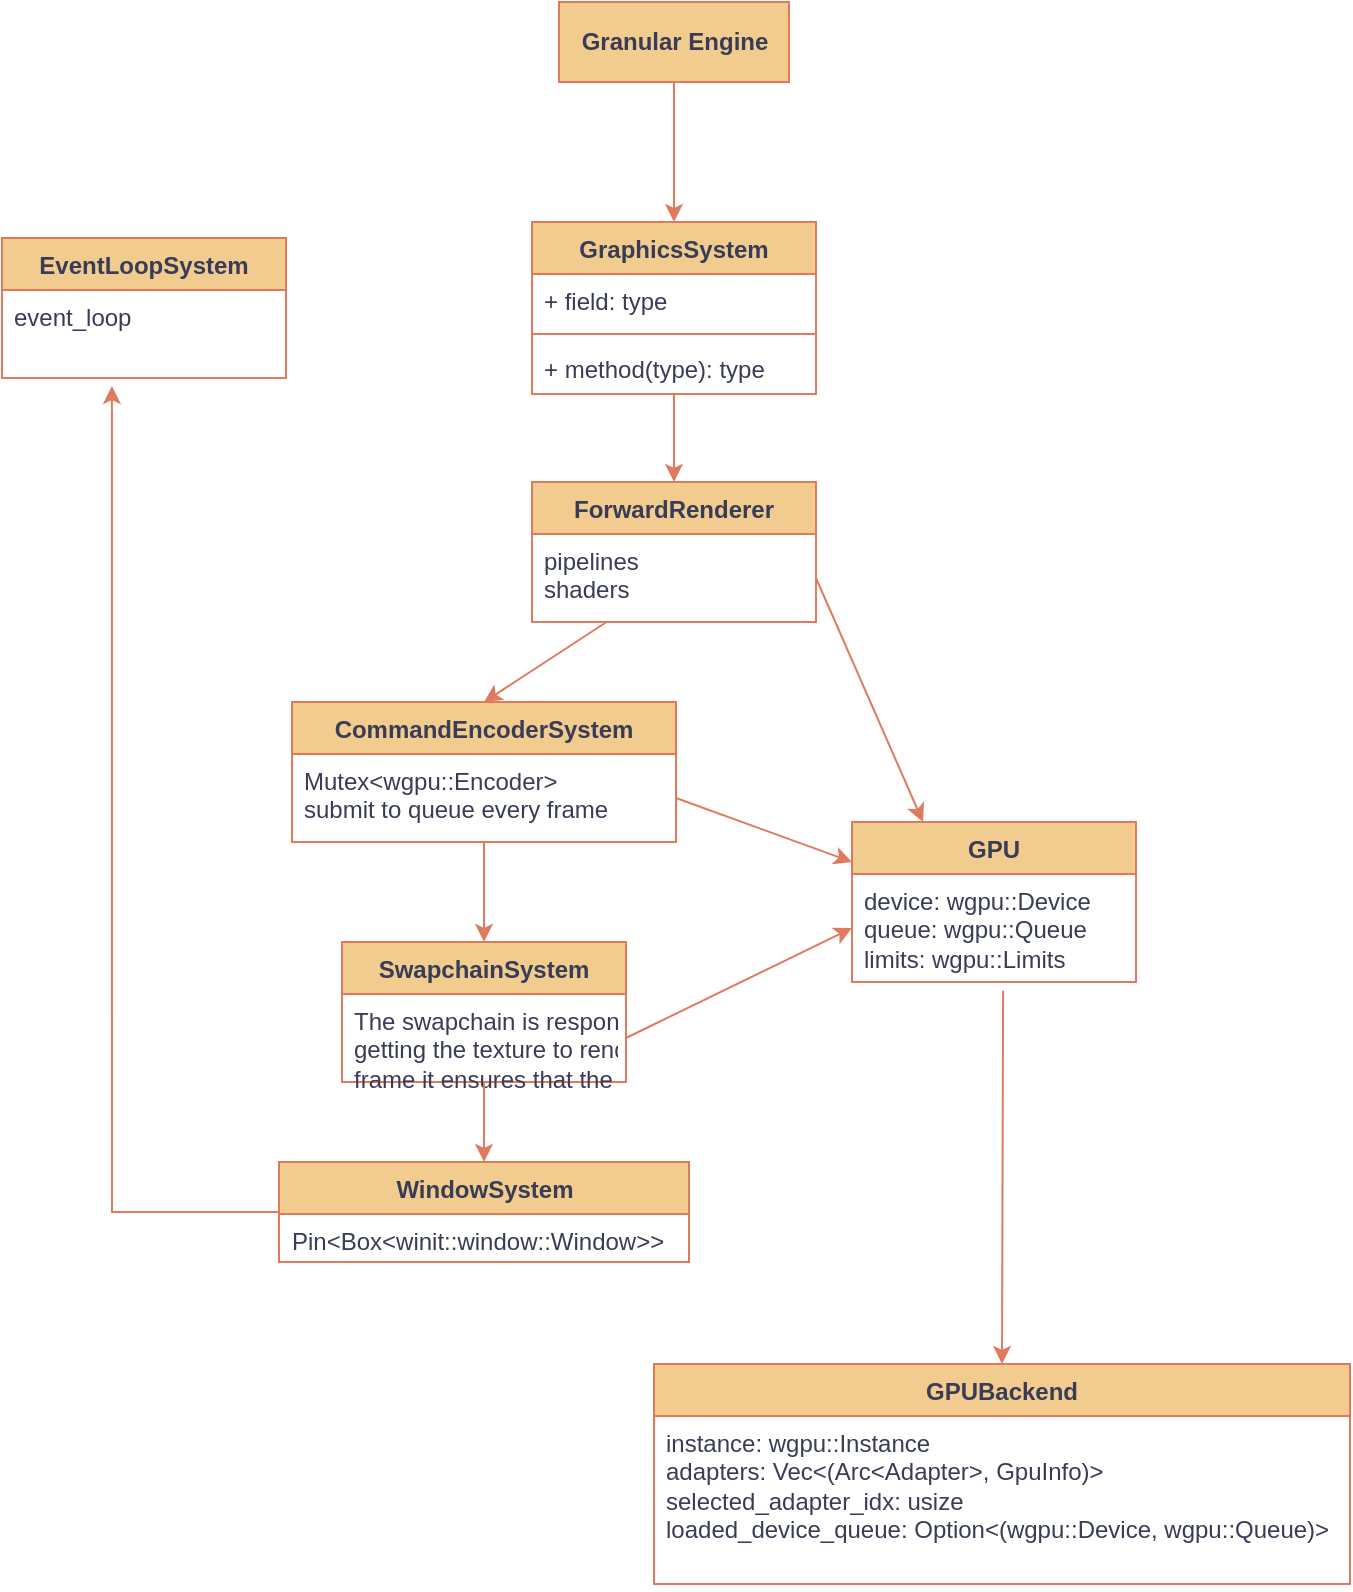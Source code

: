 <mxfile version="22.1.16" type="device">
  <diagram name="Page-1" id="scdSR_qpInPiDmvMLT0b">
    <mxGraphModel dx="642" dy="508" grid="1" gridSize="10" guides="1" tooltips="1" connect="1" arrows="1" fold="1" page="1" pageScale="1" pageWidth="1654" pageHeight="1169" math="0" shadow="0">
      <root>
        <mxCell id="0" />
        <mxCell id="1" parent="0" />
        <mxCell id="m9rEDR59P1G20uh2cMed-1" value="Granular Engine" style="html=1;whiteSpace=wrap;fontStyle=1;labelBackgroundColor=none;fillColor=#F2CC8F;strokeColor=#E07A5F;fontColor=#393C56;" parent="1" vertex="1">
          <mxGeometry x="853.5" y="30" width="115" height="40" as="geometry" />
        </mxCell>
        <mxCell id="m9rEDR59P1G20uh2cMed-6" value="GraphicsSystem" style="swimlane;fontStyle=1;align=center;verticalAlign=top;childLayout=stackLayout;horizontal=1;startSize=26;horizontalStack=0;resizeParent=1;resizeParentMax=0;resizeLast=0;collapsible=1;marginBottom=0;whiteSpace=wrap;html=1;labelBackgroundColor=none;fillColor=#F2CC8F;strokeColor=#E07A5F;fontColor=#393C56;" parent="1" vertex="1">
          <mxGeometry x="840" y="140" width="142" height="86" as="geometry" />
        </mxCell>
        <mxCell id="m9rEDR59P1G20uh2cMed-7" value="+ field: type" style="text;strokeColor=none;fillColor=none;align=left;verticalAlign=top;spacingLeft=4;spacingRight=4;overflow=hidden;rotatable=0;points=[[0,0.5],[1,0.5]];portConstraint=eastwest;whiteSpace=wrap;html=1;labelBackgroundColor=none;fontColor=#393C56;" parent="m9rEDR59P1G20uh2cMed-6" vertex="1">
          <mxGeometry y="26" width="142" height="26" as="geometry" />
        </mxCell>
        <mxCell id="m9rEDR59P1G20uh2cMed-8" value="" style="line;strokeWidth=1;fillColor=none;align=left;verticalAlign=middle;spacingTop=-1;spacingLeft=3;spacingRight=3;rotatable=0;labelPosition=right;points=[];portConstraint=eastwest;strokeColor=#E07A5F;labelBackgroundColor=none;fontColor=#393C56;" parent="m9rEDR59P1G20uh2cMed-6" vertex="1">
          <mxGeometry y="52" width="142" height="8" as="geometry" />
        </mxCell>
        <mxCell id="m9rEDR59P1G20uh2cMed-9" value="+ method(type): type" style="text;strokeColor=none;fillColor=none;align=left;verticalAlign=top;spacingLeft=4;spacingRight=4;overflow=hidden;rotatable=0;points=[[0,0.5],[1,0.5]];portConstraint=eastwest;whiteSpace=wrap;html=1;labelBackgroundColor=none;fontColor=#393C56;" parent="m9rEDR59P1G20uh2cMed-6" vertex="1">
          <mxGeometry y="60" width="142" height="26" as="geometry" />
        </mxCell>
        <mxCell id="m9rEDR59P1G20uh2cMed-10" value="GPU" style="swimlane;fontStyle=1;align=center;verticalAlign=top;childLayout=stackLayout;horizontal=1;startSize=26;horizontalStack=0;resizeParent=1;resizeParentMax=0;resizeLast=0;collapsible=1;marginBottom=0;whiteSpace=wrap;html=1;labelBackgroundColor=none;fillColor=#F2CC8F;strokeColor=#E07A5F;fontColor=#393C56;" parent="1" vertex="1">
          <mxGeometry x="1000" y="440" width="142" height="80" as="geometry" />
        </mxCell>
        <mxCell id="m9rEDR59P1G20uh2cMed-11" value="device: wgpu::Device&lt;br&gt;queue: wgpu::Queue&lt;br&gt;limits: wgpu::Limits" style="text;strokeColor=none;fillColor=none;align=left;verticalAlign=top;spacingLeft=4;spacingRight=4;overflow=hidden;rotatable=0;points=[[0,0.5],[1,0.5]];portConstraint=eastwest;whiteSpace=wrap;html=1;labelBackgroundColor=none;fontColor=#393C56;" parent="m9rEDR59P1G20uh2cMed-10" vertex="1">
          <mxGeometry y="26" width="142" height="54" as="geometry" />
        </mxCell>
        <mxCell id="m9rEDR59P1G20uh2cMed-14" value="WindowSystem" style="swimlane;fontStyle=1;align=center;verticalAlign=top;childLayout=stackLayout;horizontal=1;startSize=26;horizontalStack=0;resizeParent=1;resizeParentMax=0;resizeLast=0;collapsible=1;marginBottom=0;whiteSpace=wrap;html=1;labelBackgroundColor=none;fillColor=#F2CC8F;strokeColor=#E07A5F;fontColor=#393C56;" parent="1" vertex="1">
          <mxGeometry x="713.5" y="610" width="205" height="50" as="geometry" />
        </mxCell>
        <mxCell id="m9rEDR59P1G20uh2cMed-15" value="Pin&amp;lt;Box&amp;lt;winit::window::Window&amp;gt;&amp;gt;" style="text;strokeColor=none;fillColor=none;align=left;verticalAlign=top;spacingLeft=4;spacingRight=4;overflow=hidden;rotatable=0;points=[[0,0.5],[1,0.5]];portConstraint=eastwest;whiteSpace=wrap;html=1;labelBackgroundColor=none;fontColor=#393C56;" parent="m9rEDR59P1G20uh2cMed-14" vertex="1">
          <mxGeometry y="26" width="205" height="24" as="geometry" />
        </mxCell>
        <mxCell id="m9rEDR59P1G20uh2cMed-16" value="SwapchainSystem" style="swimlane;fontStyle=1;align=center;verticalAlign=top;childLayout=stackLayout;horizontal=1;startSize=26;horizontalStack=0;resizeParent=1;resizeParentMax=0;resizeLast=0;collapsible=1;marginBottom=0;whiteSpace=wrap;html=1;labelBackgroundColor=none;fillColor=#F2CC8F;strokeColor=#E07A5F;fontColor=#393C56;" parent="1" vertex="1">
          <mxGeometry x="745" y="500" width="142" height="70" as="geometry" />
        </mxCell>
        <mxCell id="m9rEDR59P1G20uh2cMed-17" value="&lt;div&gt;The swapchain is responsible for getting the texture to render. Each frame it ensures that the surface resolution matches the window and calls wgpu::Swapchain::get_next_texture. Then at the end of the frame it calls SurfaceTexture::present on it&lt;/div&gt;&lt;div&gt;&lt;br&gt;&lt;/div&gt;" style="text;strokeColor=none;fillColor=none;align=left;verticalAlign=top;spacingLeft=4;spacingRight=4;overflow=hidden;rotatable=0;points=[[0,0.5],[1,0.5]];portConstraint=eastwest;whiteSpace=wrap;html=1;labelBackgroundColor=none;fontColor=#393C56;" parent="m9rEDR59P1G20uh2cMed-16" vertex="1">
          <mxGeometry y="26" width="142" height="44" as="geometry" />
        </mxCell>
        <mxCell id="m9rEDR59P1G20uh2cMed-18" value="CommandEncoderSystem" style="swimlane;fontStyle=1;align=center;verticalAlign=top;childLayout=stackLayout;horizontal=1;startSize=26;horizontalStack=0;resizeParent=1;resizeParentMax=0;resizeLast=0;collapsible=1;marginBottom=0;whiteSpace=wrap;html=1;labelBackgroundColor=none;fillColor=#F2CC8F;strokeColor=#E07A5F;fontColor=#393C56;" parent="1" vertex="1">
          <mxGeometry x="720" y="380" width="192" height="70" as="geometry" />
        </mxCell>
        <mxCell id="m9rEDR59P1G20uh2cMed-19" value="Mutex&amp;lt;wgpu::Encoder&amp;gt;&lt;br&gt;submit to queue every frame" style="text;strokeColor=none;fillColor=none;align=left;verticalAlign=top;spacingLeft=4;spacingRight=4;overflow=hidden;rotatable=0;points=[[0,0.5],[1,0.5]];portConstraint=eastwest;whiteSpace=wrap;html=1;labelBackgroundColor=none;fontColor=#393C56;" parent="m9rEDR59P1G20uh2cMed-18" vertex="1">
          <mxGeometry y="26" width="192" height="44" as="geometry" />
        </mxCell>
        <mxCell id="m9rEDR59P1G20uh2cMed-20" value="ForwardRenderer&lt;br&gt;" style="swimlane;fontStyle=1;align=center;verticalAlign=top;childLayout=stackLayout;horizontal=1;startSize=26;horizontalStack=0;resizeParent=1;resizeParentMax=0;resizeLast=0;collapsible=1;marginBottom=0;whiteSpace=wrap;html=1;labelBackgroundColor=none;fillColor=#F2CC8F;strokeColor=#E07A5F;fontColor=#393C56;" parent="1" vertex="1">
          <mxGeometry x="840" y="270" width="142" height="70" as="geometry" />
        </mxCell>
        <mxCell id="m9rEDR59P1G20uh2cMed-21" value="pipelines&lt;br&gt;shaders" style="text;strokeColor=none;fillColor=none;align=left;verticalAlign=top;spacingLeft=4;spacingRight=4;overflow=hidden;rotatable=0;points=[[0,0.5],[1,0.5]];portConstraint=eastwest;whiteSpace=wrap;html=1;labelBackgroundColor=none;fontColor=#393C56;" parent="m9rEDR59P1G20uh2cMed-20" vertex="1">
          <mxGeometry y="26" width="142" height="44" as="geometry" />
        </mxCell>
        <mxCell id="m9rEDR59P1G20uh2cMed-24" value="" style="endArrow=classic;html=1;rounded=0;entryX=0.5;entryY=0;entryDx=0;entryDy=0;labelBackgroundColor=none;strokeColor=#E07A5F;fontColor=default;" parent="1" source="m9rEDR59P1G20uh2cMed-9" target="m9rEDR59P1G20uh2cMed-20" edge="1">
          <mxGeometry width="50" height="50" relative="1" as="geometry">
            <mxPoint x="825" y="320" as="sourcePoint" />
            <mxPoint x="875" y="270" as="targetPoint" />
          </mxGeometry>
        </mxCell>
        <mxCell id="m9rEDR59P1G20uh2cMed-26" value="" style="endArrow=classic;html=1;rounded=0;entryX=0.5;entryY=0;entryDx=0;entryDy=0;labelBackgroundColor=none;strokeColor=#E07A5F;fontColor=default;" parent="1" source="m9rEDR59P1G20uh2cMed-21" target="m9rEDR59P1G20uh2cMed-18" edge="1">
          <mxGeometry width="50" height="50" relative="1" as="geometry">
            <mxPoint x="825" y="400" as="sourcePoint" />
            <mxPoint x="875" y="350" as="targetPoint" />
          </mxGeometry>
        </mxCell>
        <mxCell id="m9rEDR59P1G20uh2cMed-27" value="" style="endArrow=classic;html=1;rounded=0;entryX=0.5;entryY=0;entryDx=0;entryDy=0;labelBackgroundColor=none;strokeColor=#E07A5F;fontColor=default;" parent="1" source="m9rEDR59P1G20uh2cMed-19" target="m9rEDR59P1G20uh2cMed-16" edge="1">
          <mxGeometry width="50" height="50" relative="1" as="geometry">
            <mxPoint x="825" y="400" as="sourcePoint" />
            <mxPoint x="875" y="350" as="targetPoint" />
          </mxGeometry>
        </mxCell>
        <mxCell id="m9rEDR59P1G20uh2cMed-29" value="" style="endArrow=classic;html=1;rounded=0;entryX=0.5;entryY=0;entryDx=0;entryDy=0;labelBackgroundColor=none;strokeColor=#E07A5F;fontColor=default;" parent="1" source="m9rEDR59P1G20uh2cMed-17" target="m9rEDR59P1G20uh2cMed-14" edge="1">
          <mxGeometry width="50" height="50" relative="1" as="geometry">
            <mxPoint x="825" y="530" as="sourcePoint" />
            <mxPoint x="875" y="480" as="targetPoint" />
          </mxGeometry>
        </mxCell>
        <mxCell id="m9rEDR59P1G20uh2cMed-30" style="rounded=0;orthogonalLoop=1;jettySize=auto;html=1;exitX=1;exitY=0.5;exitDx=0;exitDy=0;entryX=0;entryY=0.25;entryDx=0;entryDy=0;labelBackgroundColor=none;strokeColor=#E07A5F;fontColor=default;" parent="1" source="m9rEDR59P1G20uh2cMed-19" target="m9rEDR59P1G20uh2cMed-10" edge="1">
          <mxGeometry relative="1" as="geometry" />
        </mxCell>
        <mxCell id="m9rEDR59P1G20uh2cMed-31" style="rounded=0;orthogonalLoop=1;jettySize=auto;html=1;exitX=1;exitY=0.5;exitDx=0;exitDy=0;entryX=0;entryY=0.5;entryDx=0;entryDy=0;jumpStyle=none;labelBackgroundColor=none;strokeColor=#E07A5F;fontColor=default;" parent="1" source="m9rEDR59P1G20uh2cMed-17" target="m9rEDR59P1G20uh2cMed-11" edge="1">
          <mxGeometry relative="1" as="geometry" />
        </mxCell>
        <mxCell id="m9rEDR59P1G20uh2cMed-32" style="rounded=0;orthogonalLoop=1;jettySize=auto;html=1;exitX=1;exitY=0.5;exitDx=0;exitDy=0;entryX=0.25;entryY=0;entryDx=0;entryDy=0;labelBackgroundColor=none;strokeColor=#E07A5F;fontColor=default;" parent="1" source="m9rEDR59P1G20uh2cMed-21" target="m9rEDR59P1G20uh2cMed-10" edge="1">
          <mxGeometry relative="1" as="geometry" />
        </mxCell>
        <mxCell id="m9rEDR59P1G20uh2cMed-33" value="EventLoopSystem" style="swimlane;fontStyle=1;align=center;verticalAlign=top;childLayout=stackLayout;horizontal=1;startSize=26;horizontalStack=0;resizeParent=1;resizeParentMax=0;resizeLast=0;collapsible=1;marginBottom=0;whiteSpace=wrap;html=1;labelBackgroundColor=none;fillColor=#F2CC8F;strokeColor=#E07A5F;fontColor=#393C56;" parent="1" vertex="1">
          <mxGeometry x="575" y="148" width="142" height="70" as="geometry" />
        </mxCell>
        <mxCell id="m9rEDR59P1G20uh2cMed-34" value="event_loop" style="text;strokeColor=none;fillColor=none;align=left;verticalAlign=top;spacingLeft=4;spacingRight=4;overflow=hidden;rotatable=0;points=[[0,0.5],[1,0.5]];portConstraint=eastwest;whiteSpace=wrap;html=1;labelBackgroundColor=none;fontColor=#393C56;" parent="m9rEDR59P1G20uh2cMed-33" vertex="1">
          <mxGeometry y="26" width="142" height="44" as="geometry" />
        </mxCell>
        <mxCell id="m9rEDR59P1G20uh2cMed-35" style="edgeStyle=orthogonalEdgeStyle;rounded=0;orthogonalLoop=1;jettySize=auto;html=1;exitX=0.5;exitY=1;exitDx=0;exitDy=0;entryX=0.5;entryY=0;entryDx=0;entryDy=0;labelBackgroundColor=none;strokeColor=#E07A5F;fontColor=default;" parent="1" source="m9rEDR59P1G20uh2cMed-1" target="m9rEDR59P1G20uh2cMed-6" edge="1">
          <mxGeometry relative="1" as="geometry" />
        </mxCell>
        <mxCell id="m9rEDR59P1G20uh2cMed-36" style="edgeStyle=orthogonalEdgeStyle;rounded=0;orthogonalLoop=1;jettySize=auto;html=1;exitX=0;exitY=0.5;exitDx=0;exitDy=0;entryX=0.387;entryY=1.091;entryDx=0;entryDy=0;entryPerimeter=0;labelBackgroundColor=none;strokeColor=#E07A5F;fontColor=default;" parent="1" source="m9rEDR59P1G20uh2cMed-14" target="m9rEDR59P1G20uh2cMed-34" edge="1">
          <mxGeometry relative="1" as="geometry">
            <Array as="points">
              <mxPoint x="630" y="635" />
            </Array>
          </mxGeometry>
        </mxCell>
        <mxCell id="5GrHCKvXDS18Rwxd4vWV-1" value="GPUBackend" style="swimlane;fontStyle=1;align=center;verticalAlign=top;childLayout=stackLayout;horizontal=1;startSize=26;horizontalStack=0;resizeParent=1;resizeParentMax=0;resizeLast=0;collapsible=1;marginBottom=0;whiteSpace=wrap;html=1;fillColor=#F2CC8F;strokeColor=#E07A5F;labelBackgroundColor=none;fontColor=#393C56;" vertex="1" parent="1">
          <mxGeometry x="901" y="711" width="348" height="110" as="geometry" />
        </mxCell>
        <mxCell id="5GrHCKvXDS18Rwxd4vWV-2" value="instance: wgpu::Instance&lt;br&gt;adapters: Vec&amp;lt;(Arc&amp;lt;Adapter&amp;gt;, GpuInfo)&amp;gt;&lt;br&gt;selected_adapter_idx: usize&lt;br&gt;loaded_device_queue: Option&amp;lt;(wgpu::Device, wgpu::Queue)&amp;gt;" style="text;strokeColor=none;fillColor=none;align=left;verticalAlign=top;spacingLeft=4;spacingRight=4;overflow=hidden;rotatable=0;points=[[0,0.5],[1,0.5]];portConstraint=eastwest;whiteSpace=wrap;html=1;labelBackgroundColor=none;fontColor=#393C56;" vertex="1" parent="5GrHCKvXDS18Rwxd4vWV-1">
          <mxGeometry y="26" width="348" height="84" as="geometry" />
        </mxCell>
        <mxCell id="5GrHCKvXDS18Rwxd4vWV-4" value="" style="endArrow=classic;html=1;rounded=0;strokeColor=#E07A5F;fontColor=#393C56;fillColor=#F2CC8F;exitX=0.532;exitY=1.08;exitDx=0;exitDy=0;exitPerimeter=0;entryX=0.5;entryY=0;entryDx=0;entryDy=0;" edge="1" parent="1" source="m9rEDR59P1G20uh2cMed-11" target="5GrHCKvXDS18Rwxd4vWV-1">
          <mxGeometry width="50" height="50" relative="1" as="geometry">
            <mxPoint x="1060" y="540" as="sourcePoint" />
            <mxPoint x="1110" y="490" as="targetPoint" />
          </mxGeometry>
        </mxCell>
      </root>
    </mxGraphModel>
  </diagram>
</mxfile>

